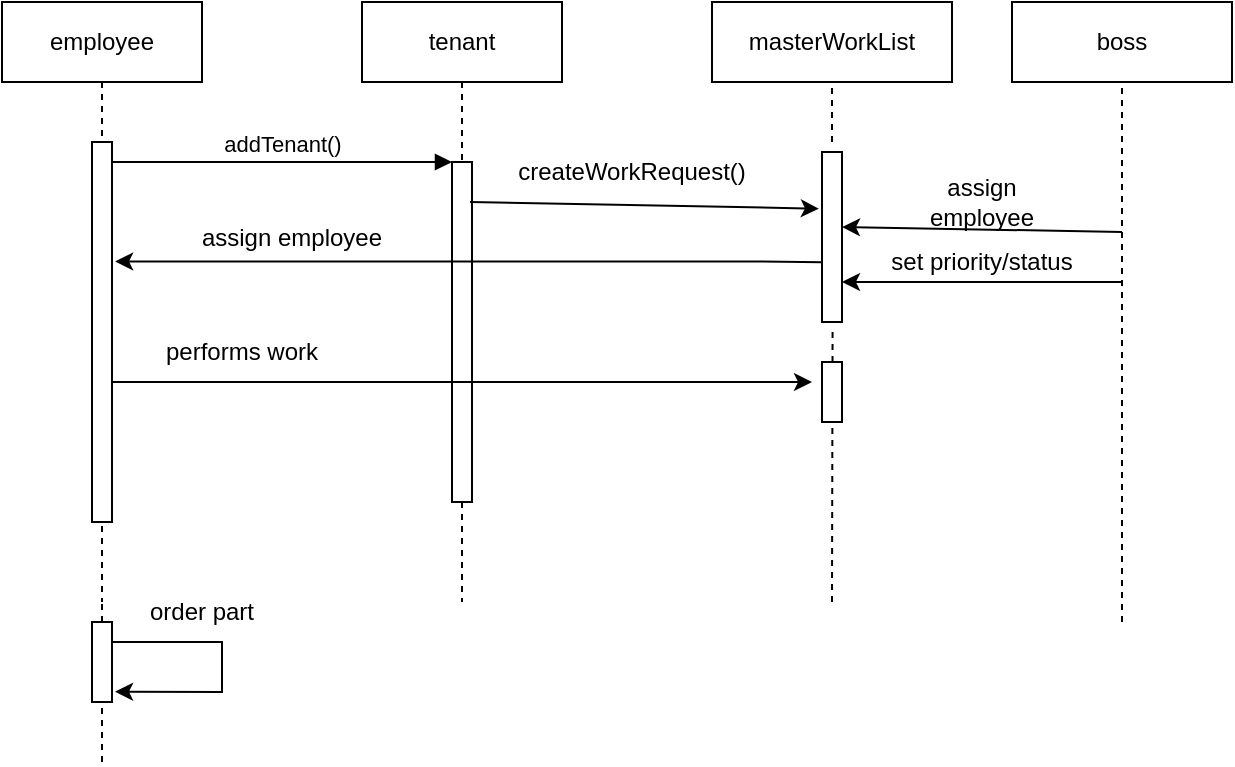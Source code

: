 <mxfile version="22.1.4" type="google">
  <diagram name="Page-1" id="2YBvvXClWsGukQMizWep">
    <mxGraphModel grid="1" page="1" gridSize="10" guides="1" tooltips="1" connect="1" arrows="1" fold="1" pageScale="1" pageWidth="850" pageHeight="1100" math="0" shadow="0">
      <root>
        <mxCell id="0" />
        <mxCell id="1" parent="0" />
        <mxCell id="aM9ryv3xv72pqoxQDRHE-1" value="employee" style="shape=umlLifeline;perimeter=lifelinePerimeter;whiteSpace=wrap;html=1;container=0;dropTarget=0;collapsible=0;recursiveResize=0;outlineConnect=0;portConstraint=eastwest;newEdgeStyle={&quot;edgeStyle&quot;:&quot;elbowEdgeStyle&quot;,&quot;elbow&quot;:&quot;vertical&quot;,&quot;curved&quot;:0,&quot;rounded&quot;:0};" vertex="1" parent="1">
          <mxGeometry x="40" y="40" width="100" height="300" as="geometry" />
        </mxCell>
        <mxCell id="aM9ryv3xv72pqoxQDRHE-2" value="" style="html=1;points=[];perimeter=orthogonalPerimeter;outlineConnect=0;targetShapes=umlLifeline;portConstraint=eastwest;newEdgeStyle={&quot;edgeStyle&quot;:&quot;elbowEdgeStyle&quot;,&quot;elbow&quot;:&quot;vertical&quot;,&quot;curved&quot;:0,&quot;rounded&quot;:0};" vertex="1" parent="aM9ryv3xv72pqoxQDRHE-1">
          <mxGeometry x="45" y="70" width="10" height="190" as="geometry" />
        </mxCell>
        <mxCell id="aM9ryv3xv72pqoxQDRHE-5" value="tenant" style="shape=umlLifeline;perimeter=lifelinePerimeter;whiteSpace=wrap;html=1;container=0;dropTarget=0;collapsible=0;recursiveResize=0;outlineConnect=0;portConstraint=eastwest;newEdgeStyle={&quot;edgeStyle&quot;:&quot;elbowEdgeStyle&quot;,&quot;elbow&quot;:&quot;vertical&quot;,&quot;curved&quot;:0,&quot;rounded&quot;:0};" vertex="1" parent="1">
          <mxGeometry x="220" y="40" width="100" height="300" as="geometry" />
        </mxCell>
        <mxCell id="aM9ryv3xv72pqoxQDRHE-6" value="" style="html=1;points=[];perimeter=orthogonalPerimeter;outlineConnect=0;targetShapes=umlLifeline;portConstraint=eastwest;newEdgeStyle={&quot;edgeStyle&quot;:&quot;elbowEdgeStyle&quot;,&quot;elbow&quot;:&quot;vertical&quot;,&quot;curved&quot;:0,&quot;rounded&quot;:0};" vertex="1" parent="aM9ryv3xv72pqoxQDRHE-5">
          <mxGeometry x="45" y="80" width="10" height="170" as="geometry" />
        </mxCell>
        <mxCell id="aM9ryv3xv72pqoxQDRHE-7" value="addTenant()" style="html=1;verticalAlign=bottom;endArrow=block;edgeStyle=elbowEdgeStyle;elbow=vertical;curved=0;rounded=0;" edge="1" parent="1" source="aM9ryv3xv72pqoxQDRHE-2" target="aM9ryv3xv72pqoxQDRHE-6">
          <mxGeometry relative="1" as="geometry">
            <mxPoint x="195" y="130" as="sourcePoint" />
            <Array as="points">
              <mxPoint x="180" y="120" />
            </Array>
          </mxGeometry>
        </mxCell>
        <mxCell id="VfIloKAwrH1i2h5tXOKK-1" value="boss" style="rounded=0;whiteSpace=wrap;html=1;" vertex="1" parent="1">
          <mxGeometry x="545" y="40" width="110" height="40" as="geometry" />
        </mxCell>
        <mxCell id="VfIloKAwrH1i2h5tXOKK-2" value="masterWorkList" style="rounded=0;whiteSpace=wrap;html=1;" vertex="1" parent="1">
          <mxGeometry x="395" y="40" width="120" height="40" as="geometry" />
        </mxCell>
        <mxCell id="VfIloKAwrH1i2h5tXOKK-3" value="" style="endArrow=none;dashed=1;html=1;rounded=0;entryX=0.5;entryY=1;entryDx=0;entryDy=0;" edge="1" parent="1">
          <mxGeometry width="50" height="50" relative="1" as="geometry">
            <mxPoint x="455" y="110" as="sourcePoint" />
            <mxPoint x="455" y="80" as="targetPoint" />
          </mxGeometry>
        </mxCell>
        <mxCell id="VfIloKAwrH1i2h5tXOKK-4" value="" style="endArrow=classic;html=1;rounded=0;entryX=-0.157;entryY=0.196;entryDx=0;entryDy=0;entryPerimeter=0;" edge="1" parent="1">
          <mxGeometry width="50" height="50" relative="1" as="geometry">
            <mxPoint x="274.022" y="140" as="sourcePoint" />
            <mxPoint x="448.43" y="143.32" as="targetPoint" />
          </mxGeometry>
        </mxCell>
        <mxCell id="VfIloKAwrH1i2h5tXOKK-5" value="createWorkRequest()" style="text;html=1;strokeColor=none;fillColor=none;align=center;verticalAlign=middle;whiteSpace=wrap;rounded=0;" vertex="1" parent="1">
          <mxGeometry x="310" y="110" width="90" height="30" as="geometry" />
        </mxCell>
        <mxCell id="VfIloKAwrH1i2h5tXOKK-7" value="" style="endArrow=none;dashed=1;html=1;rounded=0;entryX=0.529;entryY=1.045;entryDx=0;entryDy=0;entryPerimeter=0;" edge="1" parent="1" target="VfIloKAwrH1i2h5tXOKK-17">
          <mxGeometry width="50" height="50" relative="1" as="geometry">
            <mxPoint x="455" y="340" as="sourcePoint" />
            <mxPoint x="455" y="280" as="targetPoint" />
          </mxGeometry>
        </mxCell>
        <mxCell id="VfIloKAwrH1i2h5tXOKK-8" value="" style="endArrow=none;dashed=1;html=1;rounded=0;entryX=0.5;entryY=1;entryDx=0;entryDy=0;" edge="1" parent="1" target="VfIloKAwrH1i2h5tXOKK-1">
          <mxGeometry width="50" height="50" relative="1" as="geometry">
            <mxPoint x="600" y="350" as="sourcePoint" />
            <mxPoint x="640" y="110" as="targetPoint" />
          </mxGeometry>
        </mxCell>
        <mxCell id="VfIloKAwrH1i2h5tXOKK-9" value="" style="endArrow=classic;html=1;rounded=0;entryX=1;entryY=0.25;entryDx=0;entryDy=0;" edge="1" parent="1">
          <mxGeometry width="50" height="50" relative="1" as="geometry">
            <mxPoint x="600" y="155" as="sourcePoint" />
            <mxPoint x="460" y="152.5" as="targetPoint" />
          </mxGeometry>
        </mxCell>
        <mxCell id="VfIloKAwrH1i2h5tXOKK-10" value="assign employee" style="text;html=1;strokeColor=none;fillColor=none;align=center;verticalAlign=middle;whiteSpace=wrap;rounded=0;" vertex="1" parent="1">
          <mxGeometry x="490" y="125" width="80" height="30" as="geometry" />
        </mxCell>
        <mxCell id="VfIloKAwrH1i2h5tXOKK-11" value="" style="endArrow=classic;html=1;rounded=0;exitX=-0.157;exitY=0.445;exitDx=0;exitDy=0;exitPerimeter=0;" edge="1" parent="1">
          <mxGeometry width="50" height="50" relative="1" as="geometry">
            <mxPoint x="450.0" y="170.11" as="sourcePoint" />
            <mxPoint x="96.57" y="169.71" as="targetPoint" />
            <Array as="points">
              <mxPoint x="411.57" y="169.71" />
            </Array>
          </mxGeometry>
        </mxCell>
        <mxCell id="VfIloKAwrH1i2h5tXOKK-12" value="" style="endArrow=classic;html=1;rounded=0;entryX=1;entryY=0.5;entryDx=0;entryDy=0;" edge="1" parent="1">
          <mxGeometry width="50" height="50" relative="1" as="geometry">
            <mxPoint x="600" y="180" as="sourcePoint" />
            <mxPoint x="460" y="180" as="targetPoint" />
          </mxGeometry>
        </mxCell>
        <mxCell id="VfIloKAwrH1i2h5tXOKK-13" value="set priority/status" style="text;html=1;strokeColor=none;fillColor=none;align=center;verticalAlign=middle;whiteSpace=wrap;rounded=0;" vertex="1" parent="1">
          <mxGeometry x="475" y="155" width="110" height="30" as="geometry" />
        </mxCell>
        <mxCell id="VfIloKAwrH1i2h5tXOKK-17" value="" style="rounded=0;whiteSpace=wrap;html=1;" vertex="1" parent="1">
          <mxGeometry x="450" y="115" width="10" height="85" as="geometry" />
        </mxCell>
        <mxCell id="VfIloKAwrH1i2h5tXOKK-18" value="" style="endArrow=classic;html=1;rounded=0;" edge="1" parent="1">
          <mxGeometry width="50" height="50" relative="1" as="geometry">
            <mxPoint x="94.999" y="230" as="sourcePoint" />
            <mxPoint x="445" y="230" as="targetPoint" />
          </mxGeometry>
        </mxCell>
        <mxCell id="VfIloKAwrH1i2h5tXOKK-20" value="performs work" style="text;html=1;strokeColor=none;fillColor=none;align=center;verticalAlign=middle;whiteSpace=wrap;rounded=0;" vertex="1" parent="1">
          <mxGeometry x="100" y="200" width="120" height="30" as="geometry" />
        </mxCell>
        <mxCell id="VfIloKAwrH1i2h5tXOKK-21" value="" style="endArrow=none;dashed=1;html=1;rounded=0;" edge="1" parent="1" source="VfIloKAwrH1i2h5tXOKK-23" target="aM9ryv3xv72pqoxQDRHE-1">
          <mxGeometry width="50" height="50" relative="1" as="geometry">
            <mxPoint x="90" y="420" as="sourcePoint" />
            <mxPoint x="130" y="360" as="targetPoint" />
          </mxGeometry>
        </mxCell>
        <mxCell id="VfIloKAwrH1i2h5tXOKK-22" value="" style="endArrow=classic;html=1;rounded=0;entryX=1.152;entryY=0.871;entryDx=0;entryDy=0;entryPerimeter=0;" edge="1" parent="1" target="VfIloKAwrH1i2h5tXOKK-23">
          <mxGeometry width="50" height="50" relative="1" as="geometry">
            <mxPoint x="95" y="360" as="sourcePoint" />
            <mxPoint x="150" y="410" as="targetPoint" />
            <Array as="points">
              <mxPoint x="150" y="360" />
              <mxPoint x="150" y="385" />
            </Array>
          </mxGeometry>
        </mxCell>
        <mxCell id="VfIloKAwrH1i2h5tXOKK-24" value="" style="endArrow=none;dashed=1;html=1;rounded=0;" edge="1" parent="1" target="VfIloKAwrH1i2h5tXOKK-23">
          <mxGeometry width="50" height="50" relative="1" as="geometry">
            <mxPoint x="90" y="420" as="sourcePoint" />
            <mxPoint x="90" y="340" as="targetPoint" />
          </mxGeometry>
        </mxCell>
        <mxCell id="VfIloKAwrH1i2h5tXOKK-23" value="" style="rounded=0;whiteSpace=wrap;html=1;" vertex="1" parent="1">
          <mxGeometry x="85" y="350" width="10" height="40" as="geometry" />
        </mxCell>
        <mxCell id="VfIloKAwrH1i2h5tXOKK-25" value="order part" style="text;html=1;strokeColor=none;fillColor=none;align=center;verticalAlign=middle;whiteSpace=wrap;rounded=0;" vertex="1" parent="1">
          <mxGeometry x="110" y="330" width="60" height="30" as="geometry" />
        </mxCell>
        <mxCell id="VfIloKAwrH1i2h5tXOKK-26" value="assign employee" style="text;html=1;strokeColor=none;fillColor=none;align=center;verticalAlign=middle;whiteSpace=wrap;rounded=0;" vertex="1" parent="1">
          <mxGeometry x="130" y="142.5" width="110" height="30" as="geometry" />
        </mxCell>
        <mxCell id="VfIloKAwrH1i2h5tXOKK-27" value="" style="rounded=0;whiteSpace=wrap;html=1;" vertex="1" parent="1">
          <mxGeometry x="450" y="220" width="10" height="30" as="geometry" />
        </mxCell>
      </root>
    </mxGraphModel>
  </diagram>
</mxfile>
